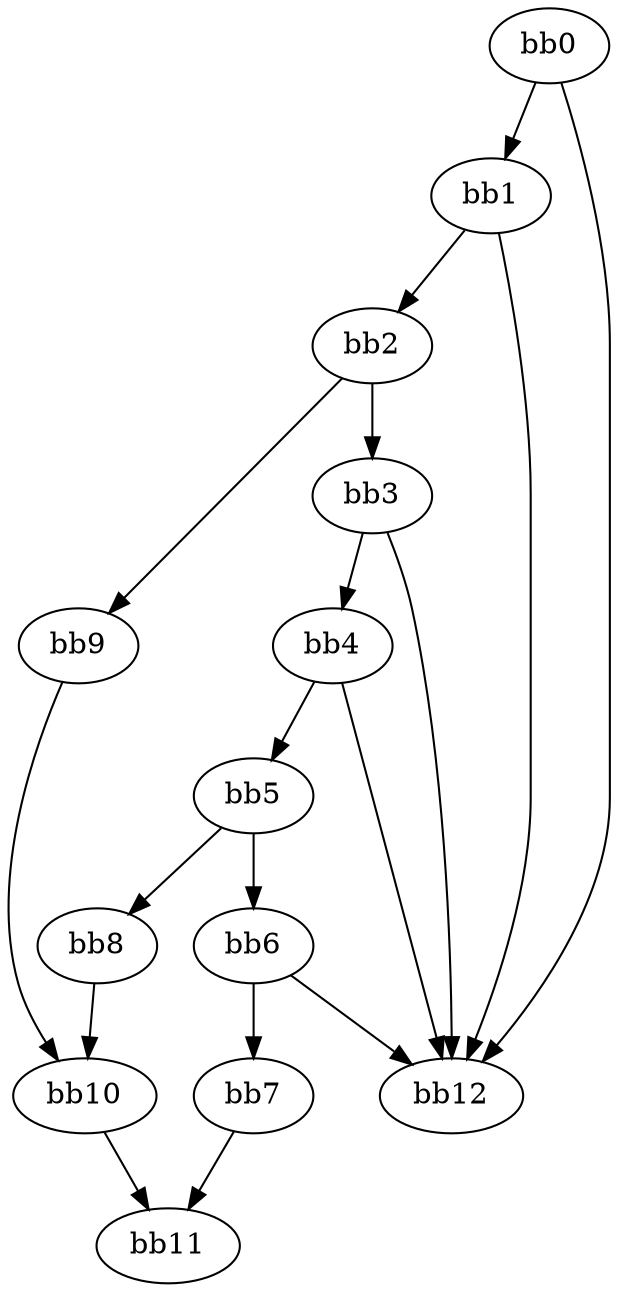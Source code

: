 digraph {
    0 [ label = "bb0\l" ]
    1 [ label = "bb1\l" ]
    2 [ label = "bb2\l" ]
    3 [ label = "bb3\l" ]
    4 [ label = "bb4\l" ]
    5 [ label = "bb5\l" ]
    6 [ label = "bb6\l" ]
    7 [ label = "bb7\l" ]
    8 [ label = "bb8\l" ]
    9 [ label = "bb9\l" ]
    10 [ label = "bb10\l" ]
    11 [ label = "bb11\l" ]
    12 [ label = "bb12\l" ]
    0 -> 1 [ ]
    0 -> 12 [ ]
    1 -> 2 [ ]
    1 -> 12 [ ]
    2 -> 3 [ ]
    2 -> 9 [ ]
    3 -> 4 [ ]
    3 -> 12 [ ]
    4 -> 5 [ ]
    4 -> 12 [ ]
    5 -> 6 [ ]
    5 -> 8 [ ]
    6 -> 7 [ ]
    6 -> 12 [ ]
    7 -> 11 [ ]
    8 -> 10 [ ]
    9 -> 10 [ ]
    10 -> 11 [ ]
}


